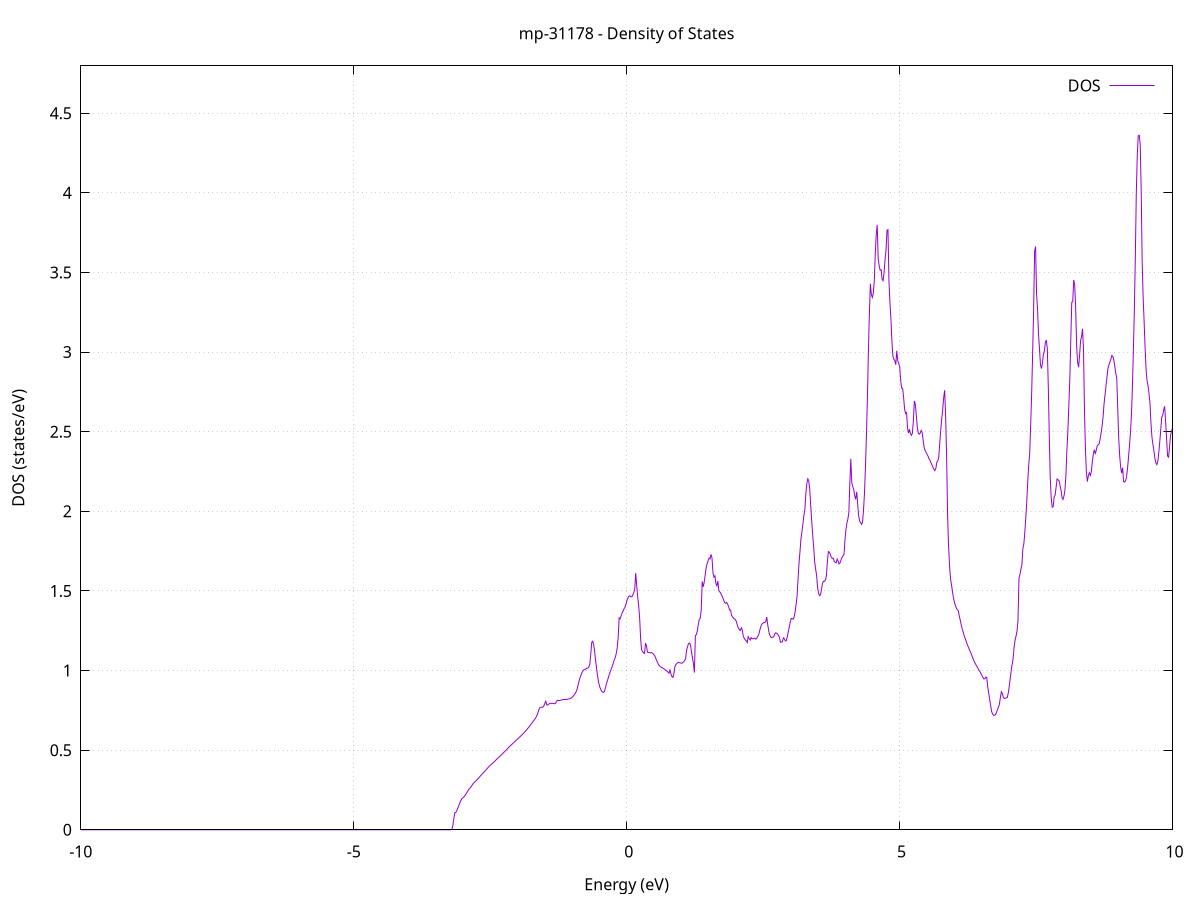 set title 'mp-31178 - Density of States'
set xlabel 'Energy (eV)'
set ylabel 'DOS (states/eV)'
set grid
set xrange [-10:10]
set yrange [0:4.797]
set xzeroaxis lt -1
set terminal png size 800,600
set output 'mp-31178_dos_gnuplot.png'
plot '-' using 1:2 with lines title 'DOS'
-18.496000 0.000000
-18.478100 0.000000
-18.460200 0.000000
-18.442300 0.000000
-18.424400 0.000000
-18.406500 0.000000
-18.388500 0.000000
-18.370600 0.000000
-18.352700 0.000000
-18.334800 0.000000
-18.316900 0.000000
-18.299000 0.000000
-18.281100 0.000000
-18.263200 0.000000
-18.245300 0.000000
-18.227400 0.000000
-18.209400 0.000000
-18.191500 0.000000
-18.173600 0.000000
-18.155700 0.000000
-18.137800 0.000000
-18.119900 0.000000
-18.102000 0.000000
-18.084100 0.000000
-18.066200 0.000000
-18.048200 0.000000
-18.030300 0.000000
-18.012400 0.000000
-17.994500 0.000000
-17.976600 0.000000
-17.958700 0.000000
-17.940800 0.000000
-17.922900 0.000000
-17.905000 0.000000
-17.887100 0.000000
-17.869100 0.000000
-17.851200 0.000000
-17.833300 0.000000
-17.815400 0.000000
-17.797500 0.000000
-17.779600 0.000000
-17.761700 0.000000
-17.743800 0.000000
-17.725900 0.000000
-17.707900 0.000000
-17.690000 0.000000
-17.672100 0.000000
-17.654200 0.000000
-17.636300 0.000000
-17.618400 0.000000
-17.600500 0.000000
-17.582600 0.000000
-17.564700 0.000000
-17.546800 0.000000
-17.528800 0.000000
-17.510900 0.000000
-17.493000 0.000000
-17.475100 0.000000
-17.457200 0.000000
-17.439300 0.000000
-17.421400 0.000000
-17.403500 0.000000
-17.385600 0.000000
-17.367700 0.000000
-17.349700 0.000000
-17.331800 0.000000
-17.313900 0.000000
-17.296000 0.000000
-17.278100 0.000000
-17.260200 0.000000
-17.242300 0.000000
-17.224400 0.000000
-17.206500 0.000000
-17.188500 0.000000
-17.170600 0.000000
-17.152700 0.000000
-17.134800 0.000000
-17.116900 0.000000
-17.099000 0.000000
-17.081100 0.000000
-17.063200 0.000000
-17.045300 0.000000
-17.027400 0.000000
-17.009400 0.000000
-16.991500 0.000000
-16.973600 0.000000
-16.955700 0.000000
-16.937800 0.000000
-16.919900 0.000000
-16.902000 0.000000
-16.884100 0.000000
-16.866200 28.102000
-16.848300 78.268500
-16.830300 125.441400
-16.812400 31.334500
-16.794500 35.270900
-16.776600 36.829700
-16.758700 32.940700
-16.740800 0.000000
-16.722900 0.000000
-16.705000 0.000000
-16.687100 0.000000
-16.669100 0.000000
-16.651200 0.000000
-16.633300 0.000000
-16.615400 0.000000
-16.597500 0.000000
-16.579600 0.000000
-16.561700 0.000000
-16.543800 0.000000
-16.525900 0.000000
-16.508000 0.000000
-16.490000 0.000000
-16.472100 0.000000
-16.454200 0.000000
-16.436300 0.000000
-16.418400 0.000000
-16.400500 0.000000
-16.382600 0.000000
-16.364700 0.000000
-16.346800 0.000000
-16.328900 0.000000
-16.310900 0.000000
-16.293000 0.000000
-16.275100 0.000000
-16.257200 0.000000
-16.239300 0.000000
-16.221400 0.000000
-16.203500 0.000000
-16.185600 0.000000
-16.167700 0.000000
-16.149700 0.000000
-16.131800 0.000000
-16.113900 0.000000
-16.096000 0.000000
-16.078100 0.000000
-16.060200 0.000000
-16.042300 0.000000
-16.024400 0.000000
-16.006500 0.000000
-15.988600 0.000000
-15.970600 0.000000
-15.952700 0.000000
-15.934800 0.000000
-15.916900 0.000000
-15.899000 0.000000
-15.881100 0.000000
-15.863200 0.000000
-15.845300 0.000000
-15.827400 0.000000
-15.809500 0.000000
-15.791500 0.000000
-15.773600 0.000000
-15.755700 0.000000
-15.737800 0.000000
-15.719900 0.000000
-15.702000 0.000000
-15.684100 0.000000
-15.666200 0.000000
-15.648300 0.000000
-15.630300 0.000000
-15.612400 0.000000
-15.594500 0.000000
-15.576600 0.000000
-15.558700 0.000000
-15.540800 0.000000
-15.522900 0.000000
-15.505000 0.000000
-15.487100 0.000000
-15.469200 0.000000
-15.451200 0.000000
-15.433300 0.000000
-15.415400 0.000000
-15.397500 0.000000
-15.379600 0.000000
-15.361700 0.000000
-15.343800 0.000000
-15.325900 0.000000
-15.308000 0.000000
-15.290100 0.000000
-15.272100 0.000000
-15.254200 0.000000
-15.236300 0.000000
-15.218400 0.000000
-15.200500 0.000000
-15.182600 0.000000
-15.164700 0.000000
-15.146800 0.000000
-15.128900 0.000000
-15.110900 0.000000
-15.093000 0.000000
-15.075100 0.000000
-15.057200 0.000000
-15.039300 0.000000
-15.021400 0.000000
-15.003500 0.000000
-14.985600 0.000000
-14.967700 0.000000
-14.949800 0.000000
-14.931800 0.000000
-14.913900 0.000000
-14.896000 0.000000
-14.878100 0.000000
-14.860200 0.000000
-14.842300 0.000000
-14.824400 0.000000
-14.806500 0.000000
-14.788600 0.000000
-14.770700 0.000000
-14.752700 0.000000
-14.734800 0.000000
-14.716900 0.000000
-14.699000 0.000000
-14.681100 0.000000
-14.663200 0.000000
-14.645300 0.000000
-14.627400 0.000000
-14.609500 0.000000
-14.591500 0.000000
-14.573600 0.000000
-14.555700 0.000000
-14.537800 0.000000
-14.519900 0.000000
-14.502000 0.000000
-14.484100 0.000000
-14.466200 0.000000
-14.448300 0.000000
-14.430400 0.000000
-14.412400 0.000000
-14.394500 0.000000
-14.376600 0.000000
-14.358700 0.000000
-14.340800 0.000000
-14.322900 0.000000
-14.305000 0.000000
-14.287100 0.000000
-14.269200 0.000000
-14.251300 0.000000
-14.233300 0.000000
-14.215400 0.000000
-14.197500 0.000000
-14.179600 0.000000
-14.161700 0.000000
-14.143800 0.000000
-14.125900 0.000000
-14.108000 0.000000
-14.090100 0.000000
-14.072100 0.000000
-14.054200 0.000000
-14.036300 0.000000
-14.018400 0.000000
-14.000500 0.000000
-13.982600 0.000000
-13.964700 0.000000
-13.946800 0.000000
-13.928900 0.000000
-13.911000 0.000000
-13.893000 0.000000
-13.875100 0.000000
-13.857200 0.000000
-13.839300 0.000000
-13.821400 0.000000
-13.803500 0.000000
-13.785600 0.000000
-13.767700 0.000000
-13.749800 0.000000
-13.731800 0.000000
-13.713900 0.000000
-13.696000 0.000000
-13.678100 0.000000
-13.660200 0.000000
-13.642300 0.000000
-13.624400 0.000000
-13.606500 0.000000
-13.588600 0.000000
-13.570700 0.000000
-13.552700 0.000000
-13.534800 0.000000
-13.516900 0.000000
-13.499000 0.000000
-13.481100 0.000000
-13.463200 0.000000
-13.445300 0.000000
-13.427400 0.000000
-13.409500 0.000000
-13.391600 0.000000
-13.373600 0.000000
-13.355700 0.000000
-13.337800 0.000000
-13.319900 0.000000
-13.302000 0.000000
-13.284100 0.000000
-13.266200 0.000000
-13.248300 0.000000
-13.230400 0.000000
-13.212400 0.000000
-13.194500 0.000000
-13.176600 0.000000
-13.158700 0.000000
-13.140800 0.000000
-13.122900 0.000000
-13.105000 0.000000
-13.087100 0.000000
-13.069200 0.000000
-13.051300 0.000000
-13.033300 0.000000
-13.015400 0.000000
-12.997500 0.000000
-12.979600 0.000000
-12.961700 0.000000
-12.943800 0.000000
-12.925900 0.000000
-12.908000 0.000000
-12.890100 0.000000
-12.872200 0.000000
-12.854200 0.000000
-12.836300 0.000000
-12.818400 0.000000
-12.800500 0.000000
-12.782600 0.000000
-12.764700 0.000000
-12.746800 0.000000
-12.728900 0.000000
-12.711000 0.000000
-12.693000 0.000000
-12.675100 0.000000
-12.657200 0.000000
-12.639300 0.000000
-12.621400 0.000000
-12.603500 0.000000
-12.585600 0.000000
-12.567700 0.000000
-12.549800 0.000000
-12.531900 0.000000
-12.513900 0.000000
-12.496000 0.000000
-12.478100 0.000000
-12.460200 0.000000
-12.442300 0.000000
-12.424400 0.000000
-12.406500 0.000000
-12.388600 0.000000
-12.370700 0.000000
-12.352800 0.000000
-12.334800 0.000000
-12.316900 0.000000
-12.299000 0.000000
-12.281100 0.000000
-12.263200 0.000000
-12.245300 0.000000
-12.227400 0.000000
-12.209500 0.000000
-12.191600 0.000000
-12.173600 0.000000
-12.155700 0.000000
-12.137800 0.000000
-12.119900 0.000000
-12.102000 0.000000
-12.084100 0.000000
-12.066200 0.000000
-12.048300 0.000000
-12.030400 0.000000
-12.012500 0.000000
-11.994500 0.000000
-11.976600 0.000000
-11.958700 0.000000
-11.940800 0.000000
-11.922900 0.000000
-11.905000 0.000000
-11.887100 0.000000
-11.869200 0.000000
-11.851300 0.000000
-11.833400 0.000000
-11.815400 0.000000
-11.797500 0.000000
-11.779600 0.000000
-11.761700 0.000000
-11.743800 0.000000
-11.725900 0.000000
-11.708000 0.000000
-11.690100 0.000000
-11.672200 0.000000
-11.654200 0.000000
-11.636300 0.000000
-11.618400 0.000000
-11.600500 0.000000
-11.582600 0.000000
-11.564700 0.000000
-11.546800 0.000000
-11.528900 0.000000
-11.511000 0.000000
-11.493100 0.000000
-11.475100 0.000000
-11.457200 0.000000
-11.439300 0.000000
-11.421400 0.000000
-11.403500 0.000000
-11.385600 0.000000
-11.367700 0.000000
-11.349800 0.000000
-11.331900 0.000000
-11.314000 0.000000
-11.296000 0.000000
-11.278100 0.000000
-11.260200 0.000000
-11.242300 0.000000
-11.224400 0.000000
-11.206500 0.000000
-11.188600 0.000000
-11.170700 0.000000
-11.152800 0.000000
-11.134800 0.000000
-11.116900 0.000000
-11.099000 0.000000
-11.081100 0.000000
-11.063200 0.000000
-11.045300 0.000000
-11.027400 0.000000
-11.009500 0.000000
-10.991600 0.000000
-10.973700 0.000000
-10.955700 0.000000
-10.937800 0.000000
-10.919900 0.000000
-10.902000 0.000000
-10.884100 0.000000
-10.866200 0.000000
-10.848300 0.000000
-10.830400 0.000000
-10.812500 0.000000
-10.794600 0.000000
-10.776600 0.000000
-10.758700 0.000000
-10.740800 0.000000
-10.722900 0.000000
-10.705000 0.000000
-10.687100 0.000000
-10.669200 0.000000
-10.651300 0.000000
-10.633400 0.000000
-10.615400 0.000000
-10.597500 0.000000
-10.579600 0.000000
-10.561700 0.000000
-10.543800 0.000000
-10.525900 0.000000
-10.508000 0.000000
-10.490100 0.000000
-10.472200 0.000000
-10.454300 0.000000
-10.436300 0.000000
-10.418400 0.000000
-10.400500 0.000000
-10.382600 0.000000
-10.364700 0.000000
-10.346800 0.000000
-10.328900 0.000000
-10.311000 0.000000
-10.293100 0.000000
-10.275100 0.000000
-10.257200 0.000000
-10.239300 0.000000
-10.221400 0.000000
-10.203500 0.000000
-10.185600 0.000000
-10.167700 0.000000
-10.149800 0.000000
-10.131900 0.000000
-10.114000 0.000000
-10.096000 0.000000
-10.078100 0.000000
-10.060200 0.000000
-10.042300 0.000000
-10.024400 0.000000
-10.006500 0.000000
-9.988600 0.000000
-9.970700 0.000000
-9.952800 0.000000
-9.934900 0.000000
-9.916900 0.000000
-9.899000 0.000000
-9.881100 0.000000
-9.863200 0.000000
-9.845300 0.000000
-9.827400 0.000000
-9.809500 0.000000
-9.791600 0.000000
-9.773700 0.000000
-9.755700 0.000000
-9.737800 0.000000
-9.719900 0.000000
-9.702000 0.000000
-9.684100 0.000000
-9.666200 0.000000
-9.648300 0.000000
-9.630400 0.000000
-9.612500 0.000000
-9.594600 0.000000
-9.576600 0.000000
-9.558700 0.000000
-9.540800 0.000000
-9.522900 0.000000
-9.505000 0.000000
-9.487100 0.000000
-9.469200 0.000000
-9.451300 0.000000
-9.433400 0.000000
-9.415500 0.000000
-9.397500 0.000000
-9.379600 0.000000
-9.361700 0.000000
-9.343800 0.000000
-9.325900 0.000000
-9.308000 0.000000
-9.290100 0.000000
-9.272200 0.000000
-9.254300 0.000000
-9.236300 0.000000
-9.218400 0.000000
-9.200500 0.000000
-9.182600 0.000000
-9.164700 0.000000
-9.146800 0.000000
-9.128900 0.000000
-9.111000 0.000000
-9.093100 0.000000
-9.075200 0.000000
-9.057200 0.000000
-9.039300 0.000000
-9.021400 0.000000
-9.003500 0.000000
-8.985600 0.000000
-8.967700 0.000000
-8.949800 0.000000
-8.931900 0.000000
-8.914000 0.000000
-8.896100 0.000000
-8.878100 0.000000
-8.860200 0.000000
-8.842300 0.000000
-8.824400 0.000000
-8.806500 0.000000
-8.788600 0.000000
-8.770700 0.000000
-8.752800 0.000000
-8.734900 0.000000
-8.716900 0.000000
-8.699000 0.000000
-8.681100 0.000000
-8.663200 0.000000
-8.645300 0.000000
-8.627400 0.000000
-8.609500 0.000000
-8.591600 0.000000
-8.573700 0.000000
-8.555800 0.000000
-8.537800 0.000000
-8.519900 0.000000
-8.502000 0.000000
-8.484100 0.000000
-8.466200 0.000000
-8.448300 0.000000
-8.430400 0.000000
-8.412500 0.000000
-8.394600 0.000000
-8.376700 0.000000
-8.358700 0.000000
-8.340800 0.000000
-8.322900 0.000000
-8.305000 0.000000
-8.287100 0.000000
-8.269200 0.000000
-8.251300 0.000000
-8.233400 0.000000
-8.215500 0.000000
-8.197500 0.000000
-8.179600 0.000000
-8.161700 0.000000
-8.143800 0.000000
-8.125900 0.000000
-8.108000 0.000000
-8.090100 0.000000
-8.072200 0.000000
-8.054300 0.000000
-8.036400 0.000000
-8.018400 0.000000
-8.000500 0.000000
-7.982600 0.000000
-7.964700 0.000000
-7.946800 0.000000
-7.928900 0.000000
-7.911000 0.000000
-7.893100 0.000000
-7.875200 0.000000
-7.857300 0.000000
-7.839300 0.000000
-7.821400 0.000000
-7.803500 0.000000
-7.785600 0.000000
-7.767700 0.000000
-7.749800 0.000000
-7.731900 0.000000
-7.714000 0.000000
-7.696100 0.000000
-7.678100 0.000000
-7.660200 0.000000
-7.642300 0.000000
-7.624400 0.000000
-7.606500 0.000000
-7.588600 0.000000
-7.570700 0.000000
-7.552800 0.000000
-7.534900 0.000000
-7.517000 0.000000
-7.499000 0.000000
-7.481100 0.000000
-7.463200 0.000000
-7.445300 0.000000
-7.427400 0.000000
-7.409500 0.000000
-7.391600 0.000000
-7.373700 0.000000
-7.355800 0.000000
-7.337900 0.000000
-7.319900 0.000000
-7.302000 0.000000
-7.284100 0.000000
-7.266200 0.000000
-7.248300 0.000000
-7.230400 0.000000
-7.212500 0.000000
-7.194600 0.000000
-7.176700 0.000000
-7.158700 0.000000
-7.140800 0.000000
-7.122900 0.000000
-7.105000 0.000000
-7.087100 0.000000
-7.069200 0.000000
-7.051300 0.000000
-7.033400 0.000000
-7.015500 0.000000
-6.997600 0.000000
-6.979600 0.000000
-6.961700 0.000000
-6.943800 0.000000
-6.925900 0.000000
-6.908000 0.000000
-6.890100 0.000000
-6.872200 0.000000
-6.854300 0.000000
-6.836400 0.000000
-6.818500 0.000000
-6.800500 0.000000
-6.782600 0.000000
-6.764700 0.000000
-6.746800 0.000000
-6.728900 0.000000
-6.711000 0.000000
-6.693100 0.000000
-6.675200 0.000000
-6.657300 0.000000
-6.639300 0.000000
-6.621400 0.000000
-6.603500 0.000000
-6.585600 0.000000
-6.567700 0.000000
-6.549800 0.000000
-6.531900 0.000000
-6.514000 0.000000
-6.496100 0.000000
-6.478200 0.000000
-6.460200 0.000000
-6.442300 0.000000
-6.424400 0.000000
-6.406500 0.000000
-6.388600 0.000000
-6.370700 0.000000
-6.352800 0.000000
-6.334900 0.000000
-6.317000 0.000000
-6.299000 0.000000
-6.281100 0.000000
-6.263200 0.000000
-6.245300 0.000000
-6.227400 0.000000
-6.209500 0.000000
-6.191600 0.000000
-6.173700 0.000000
-6.155800 0.000000
-6.137900 0.000000
-6.119900 0.000000
-6.102000 0.000000
-6.084100 0.000000
-6.066200 0.000000
-6.048300 0.000000
-6.030400 0.000000
-6.012500 0.000000
-5.994600 0.000000
-5.976700 0.000000
-5.958800 0.000000
-5.940800 0.000000
-5.922900 0.000000
-5.905000 0.000000
-5.887100 0.000000
-5.869200 0.000000
-5.851300 0.000000
-5.833400 0.000000
-5.815500 0.000000
-5.797600 0.000000
-5.779600 0.000000
-5.761700 0.000000
-5.743800 0.000000
-5.725900 0.000000
-5.708000 0.000000
-5.690100 0.000000
-5.672200 0.000000
-5.654300 0.000000
-5.636400 0.000000
-5.618500 0.000000
-5.600500 0.000000
-5.582600 0.000000
-5.564700 0.000000
-5.546800 0.000000
-5.528900 0.000000
-5.511000 0.000000
-5.493100 0.000000
-5.475200 0.000000
-5.457300 0.000000
-5.439400 0.000000
-5.421400 0.000000
-5.403500 0.000000
-5.385600 0.000000
-5.367700 0.000000
-5.349800 0.000000
-5.331900 0.000000
-5.314000 0.000000
-5.296100 0.000000
-5.278200 0.000000
-5.260200 0.000000
-5.242300 0.000000
-5.224400 0.000000
-5.206500 0.000000
-5.188600 0.000000
-5.170700 0.000000
-5.152800 0.000000
-5.134900 0.000000
-5.117000 0.000000
-5.099100 0.000000
-5.081100 0.000000
-5.063200 0.000000
-5.045300 0.000000
-5.027400 0.000000
-5.009500 0.000000
-4.991600 0.000000
-4.973700 0.000000
-4.955800 0.000000
-4.937900 0.000000
-4.920000 0.000000
-4.902000 0.000000
-4.884100 0.000000
-4.866200 0.000000
-4.848300 0.000000
-4.830400 0.000000
-4.812500 0.000000
-4.794600 0.000000
-4.776700 0.000000
-4.758800 0.000000
-4.740800 0.000000
-4.722900 0.000000
-4.705000 0.000000
-4.687100 0.000000
-4.669200 0.000000
-4.651300 0.000000
-4.633400 0.000000
-4.615500 0.000000
-4.597600 0.000000
-4.579700 0.000000
-4.561700 0.000000
-4.543800 0.000000
-4.525900 0.000000
-4.508000 0.000000
-4.490100 0.000000
-4.472200 0.000000
-4.454300 0.000000
-4.436400 0.000000
-4.418500 0.000000
-4.400600 0.000000
-4.382600 0.000000
-4.364700 0.000000
-4.346800 0.000000
-4.328900 0.000000
-4.311000 0.000000
-4.293100 0.000000
-4.275200 0.000000
-4.257300 0.000000
-4.239400 0.000000
-4.221400 0.000000
-4.203500 0.000000
-4.185600 0.000000
-4.167700 0.000000
-4.149800 0.000000
-4.131900 0.000000
-4.114000 0.000000
-4.096100 0.000000
-4.078200 0.000000
-4.060300 0.000000
-4.042300 0.000000
-4.024400 0.000000
-4.006500 0.000000
-3.988600 0.000000
-3.970700 0.000000
-3.952800 0.000000
-3.934900 0.000000
-3.917000 0.000000
-3.899100 0.000000
-3.881200 0.000000
-3.863200 0.000000
-3.845300 0.000000
-3.827400 0.000000
-3.809500 0.000000
-3.791600 0.000000
-3.773700 0.000000
-3.755800 0.000000
-3.737900 0.000000
-3.720000 0.000000
-3.702000 0.000000
-3.684100 0.000000
-3.666200 0.000000
-3.648300 0.000000
-3.630400 0.000000
-3.612500 0.000000
-3.594600 0.000000
-3.576700 0.000000
-3.558800 0.000000
-3.540900 0.000000
-3.522900 0.000000
-3.505000 0.000000
-3.487100 0.000000
-3.469200 0.000000
-3.451300 0.000000
-3.433400 0.000000
-3.415500 0.000000
-3.397600 0.000000
-3.379700 0.000000
-3.361800 0.000000
-3.343800 0.000000
-3.325900 0.000000
-3.308000 0.000000
-3.290100 0.000000
-3.272200 0.000000
-3.254300 0.000000
-3.236400 0.000000
-3.218500 0.000000
-3.200600 0.004800
-3.182600 0.028900
-3.164700 0.073300
-3.146800 0.108100
-3.128900 0.109000
-3.111000 0.120900
-3.093100 0.135300
-3.075200 0.151600
-3.057300 0.168100
-3.039400 0.181900
-3.021500 0.193700
-3.003500 0.199800
-2.985600 0.204400
-2.967700 0.212700
-2.949800 0.221500
-2.931900 0.231100
-2.914000 0.241000
-2.896100 0.251100
-2.878200 0.258900
-2.860300 0.266500
-2.842400 0.274700
-2.824400 0.283600
-2.806500 0.292100
-2.788600 0.298200
-2.770700 0.303800
-2.752800 0.310000
-2.734900 0.316600
-2.717000 0.323300
-2.699100 0.330100
-2.681200 0.337000
-2.663200 0.343800
-2.645300 0.350000
-2.627400 0.356600
-2.609500 0.363200
-2.591600 0.370000
-2.573700 0.377000
-2.555800 0.384100
-2.537900 0.391300
-2.520000 0.398500
-2.502100 0.404100
-2.484100 0.409400
-2.466200 0.414800
-2.448300 0.420200
-2.430400 0.425800
-2.412500 0.431800
-2.394600 0.438100
-2.376700 0.444500
-2.358800 0.450000
-2.340900 0.455800
-2.322900 0.461600
-2.305000 0.467400
-2.287100 0.473200
-2.269200 0.479100
-2.251300 0.485200
-2.233400 0.491300
-2.215500 0.497600
-2.197600 0.503900
-2.179700 0.510200
-2.161800 0.516700
-2.143800 0.523500
-2.125900 0.529300
-2.108000 0.534500
-2.090100 0.540400
-2.072200 0.546400
-2.054300 0.552400
-2.036400 0.558200
-2.018500 0.563800
-2.000600 0.569400
-1.982700 0.575000
-1.964700 0.580800
-1.946800 0.586700
-1.928900 0.592800
-1.911000 0.598800
-1.893100 0.605000
-1.875200 0.611300
-1.857300 0.617900
-1.839400 0.624900
-1.821500 0.632200
-1.803500 0.639700
-1.785600 0.647400
-1.767700 0.655300
-1.749800 0.663500
-1.731900 0.671800
-1.714000 0.680400
-1.696100 0.688500
-1.678200 0.696600
-1.660300 0.706100
-1.642400 0.718800
-1.624400 0.735100
-1.606500 0.754700
-1.588600 0.767400
-1.570700 0.769300
-1.552800 0.769400
-1.534900 0.770000
-1.517000 0.777800
-1.499100 0.793800
-1.481200 0.807800
-1.463300 0.783600
-1.445300 0.783800
-1.427400 0.789300
-1.409500 0.792300
-1.391600 0.793800
-1.373700 0.794300
-1.355800 0.794100
-1.337900 0.793100
-1.320000 0.791100
-1.302100 0.793900
-1.284100 0.807500
-1.266200 0.812700
-1.248300 0.812900
-1.230400 0.810900
-1.212500 0.813300
-1.194600 0.815200
-1.176700 0.816700
-1.158800 0.817700
-1.140900 0.818000
-1.123000 0.817900
-1.105000 0.818300
-1.087100 0.819300
-1.069200 0.820900
-1.051300 0.822400
-1.033400 0.824500
-1.015500 0.827700
-0.997600 0.832300
-0.979700 0.839000
-0.961800 0.846700
-0.943900 0.855400
-0.925900 0.866600
-0.908000 0.882800
-0.890100 0.907900
-0.872200 0.934700
-0.854300 0.954400
-0.836400 0.971100
-0.818500 0.986200
-0.800600 0.998600
-0.782700 1.004700
-0.764700 1.005600
-0.746800 1.010600
-0.728900 1.014200
-0.711000 1.015500
-0.693100 1.022600
-0.675200 1.039300
-0.657300 1.101500
-0.639400 1.177700
-0.621500 1.184300
-0.603600 1.160800
-0.585600 1.117600
-0.567700 1.061200
-0.549800 1.009700
-0.531900 0.965100
-0.514000 0.926600
-0.496100 0.899400
-0.478200 0.884500
-0.460300 0.872000
-0.442400 0.864600
-0.424500 0.862600
-0.406500 0.869300
-0.388600 0.891400
-0.370700 0.917700
-0.352800 0.935800
-0.334900 0.956100
-0.317000 0.976000
-0.299100 0.993700
-0.281200 1.010600
-0.263300 1.026500
-0.245300 1.046800
-0.227400 1.065600
-0.209500 1.081100
-0.191600 1.104800
-0.173700 1.140400
-0.155800 1.201800
-0.137900 1.330600
-0.120000 1.324500
-0.102100 1.342100
-0.084200 1.360500
-0.066200 1.372700
-0.048300 1.387300
-0.030400 1.397400
-0.012500 1.416900
0.005400 1.439800
0.023300 1.457000
0.041200 1.466500
0.059100 1.469800
0.077000 1.463400
0.094900 1.463100
0.112900 1.475000
0.130800 1.489400
0.148700 1.512900
0.166600 1.611800
0.184500 1.531700
0.202400 1.463800
0.220300 1.407400
0.238200 1.330200
0.256100 1.200700
0.274100 1.129100
0.292000 1.118600
0.309900 1.110400
0.327800 1.107500
0.345700 1.172100
0.363600 1.155500
0.381500 1.115600
0.399400 1.113600
0.417300 1.111500
0.435200 1.111100
0.453200 1.112600
0.471100 1.109900
0.489000 1.103300
0.506900 1.096400
0.524800 1.084900
0.542700 1.069100
0.560600 1.054300
0.578500 1.041300
0.596400 1.031200
0.614300 1.024800
0.632300 1.020800
0.650200 1.017600
0.668100 1.013900
0.686000 1.009800
0.703900 1.005300
0.721800 1.000300
0.739700 0.995900
0.757600 0.990100
0.775500 0.983300
0.793500 1.003400
0.811400 0.978100
0.829300 0.962000
0.847200 0.956800
0.865100 0.979200
0.883000 1.023600
0.900900 1.036400
0.918800 1.044100
0.936700 1.049200
0.954600 1.050000
0.972600 1.049100
0.990500 1.047800
1.008400 1.045300
1.026300 1.049100
1.044200 1.054700
1.062100 1.062400
1.080000 1.074300
1.097900 1.127900
1.115800 1.149800
1.133800 1.170200
1.151700 1.172000
1.169600 1.160000
1.187500 1.120000
1.205400 1.079800
1.223300 1.045800
1.241200 0.987400
1.259100 1.220200
1.277000 1.225400
1.294900 1.249900
1.312900 1.288900
1.330800 1.322000
1.348700 1.328000
1.366600 1.382500
1.384500 1.559700
1.402400 1.526200
1.420300 1.553000
1.438200 1.598200
1.456100 1.643000
1.474000 1.671500
1.492000 1.688700
1.509900 1.706100
1.527800 1.700800
1.545700 1.729400
1.563600 1.708000
1.581500 1.613600
1.599400 1.586500
1.617300 1.594800
1.635200 1.547000
1.653200 1.531900
1.671100 1.562200
1.689000 1.501700
1.706900 1.494300
1.724800 1.483000
1.742700 1.471700
1.760600 1.458200
1.778500 1.440800
1.796400 1.426000
1.814300 1.422700
1.832300 1.427200
1.850200 1.417000
1.868100 1.400700
1.886000 1.379600
1.903900 1.379300
1.921800 1.346800
1.939700 1.337000
1.957600 1.328600
1.975500 1.323500
1.993400 1.320600
2.011400 1.305500
2.029300 1.282000
2.047200 1.266900
2.065100 1.257400
2.083000 1.251100
2.100900 1.268500
2.118800 1.253300
2.136700 1.214700
2.154600 1.202600
2.172600 1.192400
2.190500 1.187000
2.208400 1.176000
2.226300 1.212600
2.244200 1.200500
2.262100 1.191400
2.280000 1.206500
2.297900 1.199600
2.315800 1.199800
2.333700 1.202500
2.351700 1.202800
2.369600 1.197200
2.387500 1.205100
2.405400 1.215900
2.423300 1.229800
2.441200 1.255400
2.459100 1.276700
2.477000 1.291500
2.494900 1.297700
2.512800 1.301400
2.530800 1.302000
2.548700 1.308600
2.566600 1.336100
2.584500 1.289200
2.602400 1.249400
2.620300 1.224600
2.638200 1.210500
2.656100 1.206700
2.674000 1.210400
2.692000 1.211000
2.709900 1.226800
2.727800 1.236300
2.745700 1.234300
2.763600 1.229800
2.781500 1.219800
2.799400 1.208100
2.817300 1.176700
2.835200 1.178400
2.853100 1.180500
2.871100 1.205700
2.889000 1.200000
2.906900 1.185500
2.924800 1.188300
2.942700 1.210400
2.960600 1.243100
2.978500 1.271600
2.996400 1.302400
3.014300 1.327000
3.032200 1.325800
3.050200 1.322500
3.068100 1.335700
3.086000 1.367500
3.103900 1.412900
3.121800 1.465800
3.139700 1.569600
3.157600 1.675000
3.175500 1.746700
3.193400 1.827300
3.211400 1.870900
3.229300 1.922000
3.247200 1.972600
3.265100 2.011300
3.283000 2.110200
3.300900 2.174500
3.318800 2.203800
3.336700 2.191600
3.354600 2.139000
3.372500 2.033400
3.390500 1.938000
3.408400 1.852800
3.426300 1.773900
3.444200 1.683900
3.462100 1.638000
3.480000 1.598000
3.497900 1.521700
3.515800 1.485600
3.533700 1.470400
3.551600 1.475400
3.569600 1.508300
3.587500 1.545700
3.605400 1.560400
3.623300 1.559700
3.641200 1.568300
3.659100 1.594600
3.677000 1.680000
3.694900 1.747100
3.712800 1.743600
3.730800 1.729800
3.748700 1.711100
3.766600 1.704800
3.784500 1.705700
3.802400 1.686300
3.820300 1.679800
3.838200 1.676300
3.856100 1.700100
3.874000 1.686900
3.891900 1.669600
3.909900 1.676900
3.927800 1.694100
3.945700 1.709500
3.963600 1.720500
3.981500 1.728300
3.999400 1.818300
4.017300 1.885000
4.035200 1.925600
4.053100 1.951800
4.071000 1.992500
4.089000 2.176600
4.106900 2.329500
4.124800 2.177400
4.142700 2.155800
4.160600 2.136100
4.178500 2.098000
4.196400 2.074800
4.214300 2.121800
4.232200 2.045400
4.250200 1.971000
4.268100 1.938900
4.286000 1.928700
4.303900 1.918100
4.321800 1.932200
4.339700 2.007200
4.357600 2.116400
4.375500 2.282000
4.393400 2.481000
4.411300 2.716100
4.429300 3.007400
4.447200 3.242500
4.465100 3.428900
4.483000 3.360600
4.500900 3.342700
4.518800 3.368300
4.536700 3.447200
4.554600 3.611200
4.572500 3.739800
4.590400 3.798300
4.608400 3.586800
4.626300 3.542900
4.644200 3.513700
4.662100 3.516400
4.680000 3.456500
4.697900 3.447700
4.715800 3.499800
4.733700 3.580000
4.751600 3.638200
4.769600 3.764800
4.787500 3.768300
4.805400 3.448000
4.823300 3.310700
4.841200 3.212300
4.859100 3.072200
4.877000 2.974500
4.894900 2.954900
4.912800 2.946400
4.930700 2.920400
4.948700 3.007900
4.966600 2.947000
4.984500 2.927600
5.002400 2.908000
5.020300 2.822500
5.038200 2.772700
5.056100 2.772100
5.074000 2.715900
5.091900 2.642200
5.109900 2.613700
5.127800 2.619700
5.145700 2.524500
5.163600 2.491500
5.181500 2.514900
5.199400 2.487700
5.217300 2.477400
5.235200 2.490600
5.253100 2.568100
5.271000 2.693000
5.289000 2.669300
5.306900 2.601900
5.324800 2.526900
5.342700 2.491500
5.360600 2.484100
5.378500 2.490800
5.396400 2.508300
5.414300 2.494300
5.432200 2.445800
5.450100 2.400300
5.468100 2.381400
5.486000 2.369900
5.503900 2.357500
5.521800 2.346000
5.539700 2.329600
5.557600 2.320800
5.575500 2.304600
5.593400 2.291100
5.611300 2.276400
5.629300 2.264300
5.647200 2.255400
5.665100 2.270400
5.683000 2.309400
5.700900 2.315100
5.718800 2.343800
5.736700 2.430700
5.754600 2.511500
5.772500 2.582500
5.790400 2.640200
5.808400 2.715700
5.826300 2.760100
5.844200 2.595700
5.862100 2.336300
5.880000 1.966200
5.897900 1.783700
5.915800 1.658600
5.933700 1.575600
5.951600 1.537800
5.969500 1.494400
5.987500 1.456800
6.005400 1.427600
6.023300 1.408000
6.041200 1.391000
6.059100 1.382300
6.077000 1.373900
6.094900 1.340900
6.112800 1.315000
6.130700 1.285800
6.148700 1.260100
6.166600 1.241500
6.184500 1.216600
6.202400 1.201600
6.220300 1.183800
6.238200 1.166100
6.256100 1.150200
6.274000 1.135100
6.291900 1.120900
6.309800 1.106800
6.327800 1.091400
6.345700 1.075100
6.363600 1.059300
6.381500 1.046900
6.399400 1.036100
6.417300 1.025600
6.435200 1.014100
6.453100 1.003200
6.471000 0.993800
6.488900 0.982400
6.506900 0.970800
6.524800 0.958300
6.542700 0.947400
6.560600 0.947900
6.578500 0.959000
6.596400 0.957000
6.614300 0.900100
6.632200 0.859600
6.650100 0.820100
6.668100 0.781700
6.686000 0.742700
6.703900 0.727900
6.721800 0.719000
6.739700 0.718800
6.757600 0.723700
6.775500 0.737200
6.793400 0.754200
6.811300 0.769500
6.829200 0.789100
6.847200 0.831600
6.865100 0.867100
6.883000 0.854300
6.900900 0.833000
6.918800 0.824400
6.936700 0.825800
6.954600 0.827900
6.972500 0.830300
6.990400 0.856000
7.008300 0.897900
7.026300 0.947900
7.044200 0.996000
7.062100 1.037800
7.080000 1.072100
7.097900 1.147000
7.115800 1.190300
7.133700 1.216400
7.151600 1.247800
7.169500 1.314500
7.187500 1.580900
7.205400 1.602800
7.223300 1.636900
7.241200 1.664700
7.259100 1.765800
7.277000 1.795900
7.294900 1.870100
7.312800 1.961800
7.330700 2.063700
7.348600 2.187600
7.366600 2.293300
7.384500 2.364700
7.402400 2.548600
7.420300 2.745400
7.438200 2.999400
7.456100 3.269200
7.474000 3.633900
7.491900 3.662900
7.509800 3.362800
7.527700 3.268500
7.545700 3.109800
7.563600 3.019700
7.581500 2.918900
7.599400 2.896500
7.617300 2.929700
7.635200 2.986600
7.653100 3.007100
7.671000 3.059800
7.688900 3.075400
7.706900 3.019600
7.724800 2.781300
7.742700 2.477200
7.760600 2.207000
7.778500 2.081500
7.796400 2.025700
7.814300 2.030200
7.832200 2.090000
7.850100 2.102000
7.868000 2.152200
7.886000 2.203200
7.903900 2.197400
7.921800 2.191200
7.939700 2.161500
7.957600 2.131600
7.975500 2.087700
7.993400 2.074300
8.011300 2.094800
8.029200 2.132000
8.047100 2.222100
8.065100 2.384400
8.083000 2.500000
8.100900 2.663000
8.118800 2.831200
8.136700 3.074200
8.154600 3.313200
8.172500 3.316300
8.190400 3.452500
8.208300 3.422900
8.226300 3.271100
8.244200 3.036400
8.262100 2.935200
8.280000 2.905000
8.297900 2.979600
8.315800 3.071000
8.333700 3.095500
8.351600 3.145900
8.369500 3.017900
8.387400 2.635000
8.405400 2.386800
8.423300 2.237900
8.441200 2.186500
8.459100 2.225000
8.477000 2.241800
8.494900 2.224900
8.512800 2.249300
8.530700 2.311600
8.548600 2.355100
8.566600 2.387300
8.584500 2.363100
8.602400 2.381300
8.620300 2.410900
8.638200 2.417100
8.656100 2.423400
8.674000 2.453900
8.691900 2.491300
8.709800 2.533900
8.727700 2.590800
8.745700 2.673900
8.763600 2.729900
8.781500 2.786500
8.799400 2.841000
8.817300 2.896100
8.835200 2.918800
8.853100 2.937500
8.871000 2.954100
8.888900 2.978700
8.906800 2.971700
8.924800 2.950600
8.942700 2.910700
8.960600 2.866000
8.978500 2.838500
8.996400 2.650400
9.014300 2.460800
9.032200 2.350600
9.050100 2.276100
9.068000 2.240000
9.086000 2.273500
9.103900 2.187100
9.121800 2.182800
9.139700 2.191300
9.157600 2.213800
9.175500 2.266600
9.193400 2.336000
9.211300 2.409800
9.229200 2.491000
9.247100 2.602900
9.265100 2.773300
9.283000 3.005800
9.300900 3.262900
9.318800 3.586500
9.336700 3.994700
9.354600 4.234600
9.372500 4.358600
9.390400 4.361300
9.408300 4.307000
9.426200 4.022100
9.444200 3.571600
9.462100 3.344600
9.480000 3.193400
9.497900 3.029100
9.515800 2.890800
9.533700 2.822200
9.551600 2.787300
9.569500 2.739700
9.587400 2.678200
9.605400 2.554400
9.623300 2.466100
9.641200 2.419300
9.659100 2.381000
9.677000 2.334700
9.694900 2.304200
9.712800 2.293000
9.730700 2.310900
9.748600 2.367300
9.766500 2.435100
9.784500 2.509100
9.802400 2.589400
9.820300 2.600700
9.838200 2.634400
9.856100 2.659600
9.874000 2.565200
9.891900 2.455500
9.909800 2.347100
9.927700 2.340000
9.945600 2.401800
9.963600 2.476000
9.981500 2.501300
9.999400 2.523200
10.017300 2.550800
10.035200 2.586400
10.053100 2.606700
10.071000 2.746400
10.088900 2.984500
10.106800 3.043900
10.124800 2.989000
10.142700 2.977100
10.160600 3.022900
10.178500 3.069000
10.196400 3.151000
10.214300 3.272400
10.232200 3.364100
10.250100 3.402300
10.268000 3.153000
10.285900 3.004700
10.303900 2.764400
10.321800 2.492200
10.339700 2.368100
10.357600 2.270600
10.375500 2.167000
10.393400 2.034800
10.411300 1.929400
10.429200 1.856400
10.447100 1.810700
10.465000 1.783600
10.483000 1.792600
10.500900 1.822300
10.518800 1.878800
10.536700 1.984300
10.554600 2.107900
10.572500 2.265600
10.590400 2.363300
10.608300 2.425300
10.626200 2.514600
10.644200 2.704800
10.662100 2.842600
10.680000 2.927600
10.697900 3.042200
10.715800 3.115900
10.733700 3.094700
10.751600 3.132000
10.769500 3.202600
10.787400 2.963100
10.805300 2.890900
10.823300 2.885000
10.841200 2.940100
10.859100 2.990300
10.877000 3.021000
10.894900 2.992400
10.912800 2.974400
10.930700 2.949100
10.948600 2.923400
10.966500 2.870000
10.984400 2.810000
11.002400 2.747400
11.020300 2.727000
11.038200 2.691100
11.056100 2.642500
11.074000 2.586300
11.091900 2.484200
11.109800 2.414700
11.127700 2.416400
11.145600 2.380600
11.163600 2.378400
11.181500 2.410900
11.199400 2.418500
11.217300 2.471300
11.235200 2.527800
11.253100 2.629100
11.271000 2.639200
11.288900 2.638400
11.306800 2.609000
11.324700 2.583800
11.342700 2.540200
11.360600 2.505300
11.378500 2.531000
11.396400 2.435700
11.414300 2.390700
11.432200 2.383300
11.450100 2.402300
11.468000 2.465500
11.485900 2.546900
11.503800 2.631600
11.521800 2.715100
11.539700 2.773800
11.557600 2.851400
11.575500 2.976900
11.593400 3.091900
11.611300 3.138000
11.629200 3.298400
11.647100 3.417900
11.665000 3.485700
11.683000 3.557500
11.700900 3.606700
11.718800 3.634200
11.736700 3.636900
11.754600 3.640700
11.772500 3.695800
11.790400 3.679400
11.808300 3.760500
11.826200 4.080700
11.844100 3.912900
11.862100 3.746100
11.880000 3.552700
11.897900 3.364200
11.915800 2.970500
11.933700 2.602900
11.951600 2.392300
11.969500 2.197100
11.987400 2.090900
12.005300 2.070800
12.023200 1.996700
12.041200 1.995900
12.059100 2.048100
12.077000 2.050700
12.094900 2.110000
12.112800 2.206000
12.130700 2.414900
12.148600 2.683500
12.166500 2.947400
12.184400 2.996300
12.202400 2.983700
12.220300 3.029400
12.238200 3.080200
12.256100 3.010000
12.274000 2.945400
12.291900 2.936500
12.309800 2.858800
12.327700 2.893600
12.345600 2.965000
12.363500 3.083000
12.381500 3.239700
12.399400 3.278600
12.417300 3.237700
12.435200 3.239600
12.453100 3.270500
12.471000 3.239600
12.488900 3.188600
12.506800 3.133300
12.524700 3.118000
12.542700 3.050600
12.560600 3.003300
12.578500 2.996000
12.596400 2.964600
12.614300 2.941100
12.632200 2.928100
12.650100 2.953300
12.668000 2.989600
12.685900 3.001700
12.703800 2.999500
12.721800 3.016900
12.739700 3.011900
12.757600 3.020000
12.775500 2.972400
12.793400 2.988700
12.811300 3.039500
12.829200 3.086900
12.847100 3.148100
12.865000 3.197700
12.882900 3.265300
12.900900 3.331500
12.918800 3.388300
12.936700 3.333300
12.954600 3.258800
12.972500 3.215900
12.990400 3.153500
13.008300 3.086500
13.026200 3.041400
13.044100 2.995700
13.062100 2.960300
13.080000 2.895400
13.097900 2.793900
13.115800 2.739900
13.133700 2.707500
13.151600 2.647100
13.169500 2.592600
13.187400 2.557700
13.205300 2.514200
13.223200 2.481500
13.241200 2.551500
13.259100 2.579500
13.277000 2.635700
13.294900 2.676200
13.312800 2.653100
13.330700 2.675000
13.348600 2.700300
13.366500 2.718300
13.384400 2.724200
13.402300 2.683600
13.420300 2.670400
13.438200 2.669000
13.456100 2.673900
13.474000 2.660400
13.491900 2.673400
13.509800 2.658600
13.527700 2.677200
13.545600 2.706700
13.563500 2.674400
13.581500 2.609400
13.599400 2.557600
13.617300 2.564300
13.635200 2.617900
13.653100 2.596000
13.671000 2.544300
13.688900 2.519300
13.706800 2.470100
13.724700 2.442800
13.742600 2.448400
13.760600 2.460800
13.778500 2.460900
13.796400 2.478000
13.814300 2.505900
13.832200 2.499700
13.850100 2.485800
13.868000 2.567700
13.885900 2.507200
13.903800 2.487000
13.921700 2.485200
13.939700 2.487900
13.957600 2.456600
13.975500 2.442700
13.993400 2.527100
14.011300 2.716100
14.029200 2.779900
14.047100 2.795400
14.065000 2.780200
14.082900 2.717800
14.100900 2.495000
14.118800 2.201300
14.136700 2.085100
14.154600 2.007300
14.172500 1.951900
14.190400 1.909900
14.208300 1.863800
14.226200 1.808900
14.244100 1.776200
14.262000 1.767700
14.280000 1.759200
14.297900 1.707500
14.315800 1.661100
14.333700 1.613000
14.351600 1.569200
14.369500 1.533700
14.387400 1.525900
14.405300 1.534900
14.423200 1.549500
14.441100 1.594900
14.459100 1.630700
14.477000 1.629400
14.494900 1.615200
14.512800 1.608100
14.530700 1.640400
14.548600 1.634000
14.566500 1.492200
14.584400 1.255100
14.602300 1.053900
14.620300 0.929900
14.638200 0.889400
14.656100 0.705000
14.674000 0.588300
14.691900 0.510800
14.709800 0.470400
14.727700 0.433700
14.745600 0.384500
14.763500 0.338900
14.781400 0.312600
14.799400 0.291200
14.817300 0.273100
14.835200 0.257200
14.853100 0.241300
14.871000 0.226600
14.888900 0.212300
14.906800 0.197500
14.924700 0.182900
14.942600 0.168600
14.960500 0.155400
14.978500 0.143500
14.996400 0.132900
15.014300 0.123500
15.032200 0.115400
15.050100 0.109400
15.068000 0.112300
15.085900 0.125600
15.103800 0.115300
15.121700 0.100000
15.139700 0.091400
15.157600 0.080100
15.175500 0.069600
15.193400 0.062400
15.211300 0.058500
15.229200 0.049600
15.247100 0.049700
15.265000 0.046100
15.282900 0.038900
15.300800 0.033000
15.318800 0.028600
15.336700 0.025700
15.354600 0.023700
15.372500 0.021800
15.390400 0.019900
15.408300 0.018100
15.426200 0.016300
15.444100 0.014600
15.462000 0.012900
15.479900 0.011200
15.497900 0.009400
15.515800 0.007400
15.533700 0.005200
15.551600 0.002700
15.569500 0.001400
15.587400 0.001100
15.605300 0.000700
15.623200 0.000500
15.641100 0.000300
15.659100 0.000100
15.677000 0.000000
15.694900 0.000000
15.712800 0.000000
15.730700 0.000000
15.748600 0.000000
15.766500 0.000000
15.784400 0.000000
15.802300 0.000000
15.820200 0.000000
15.838200 0.000000
15.856100 0.000000
15.874000 0.000000
15.891900 0.000000
15.909800 0.000000
15.927700 0.000000
15.945600 0.000000
15.963500 0.000000
15.981400 0.000000
15.999400 0.000000
16.017300 0.000000
16.035200 0.000000
16.053100 0.000000
16.071000 0.000000
16.088900 0.000000
16.106800 0.000000
16.124700 0.000000
16.142600 0.000000
16.160500 0.000000
16.178500 0.000000
16.196400 0.000000
16.214300 0.000000
16.232200 0.000000
16.250100 0.000000
16.268000 0.000000
16.285900 0.000000
16.303800 0.000000
16.321700 0.000000
16.339600 0.000000
16.357600 0.000000
16.375500 0.000000
16.393400 0.000000
16.411300 0.000000
16.429200 0.000000
16.447100 0.000000
16.465000 0.000000
16.482900 0.000000
16.500800 0.000000
16.518800 0.000000
16.536700 0.000000
16.554600 0.000000
16.572500 0.000000
16.590400 0.000000
16.608300 0.000000
16.626200 0.000000
16.644100 0.000000
16.662000 0.000000
16.679900 0.000000
16.697900 0.000000
16.715800 0.000000
16.733700 0.000000
16.751600 0.000000
16.769500 0.000000
16.787400 0.000000
16.805300 0.000000
16.823200 0.000000
16.841100 0.000000
16.859000 0.000000
16.877000 0.000000
16.894900 0.000000
16.912800 0.000000
16.930700 0.000000
16.948600 0.000000
16.966500 0.000000
16.984400 0.000000
17.002300 0.000000
17.020200 0.000000
17.038200 0.000000
17.056100 0.000000
17.074000 0.000000
17.091900 0.000000
17.109800 0.000000
17.127700 0.000000
17.145600 0.000000
17.163500 0.000000
17.181400 0.000000
17.199300 0.000000
17.217300 0.000000
17.235200 0.000000
17.253100 0.000000
17.271000 0.000000
17.288900 0.000000
17.306800 0.000000
17.324700 0.000000
e
